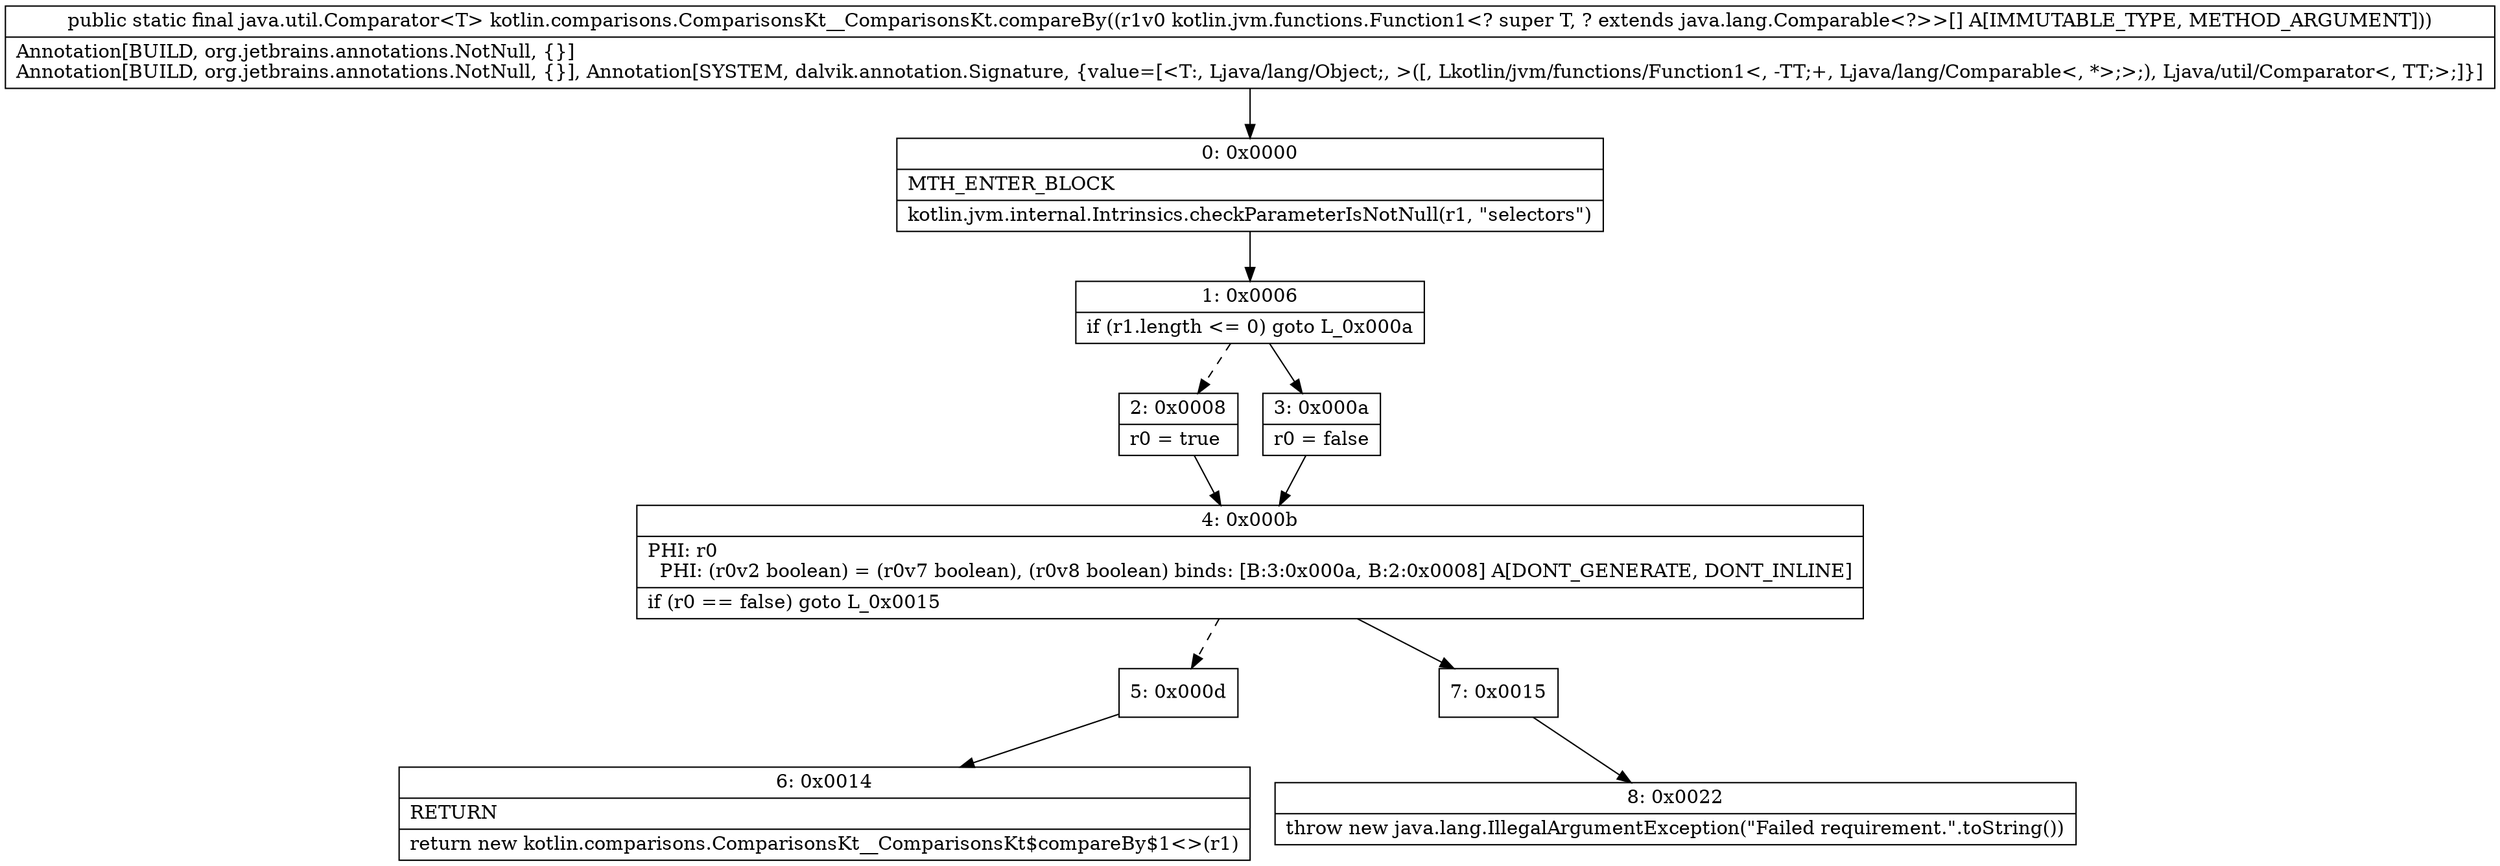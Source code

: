 digraph "CFG forkotlin.comparisons.ComparisonsKt__ComparisonsKt.compareBy([Lkotlin\/jvm\/functions\/Function1;)Ljava\/util\/Comparator;" {
Node_0 [shape=record,label="{0\:\ 0x0000|MTH_ENTER_BLOCK\l|kotlin.jvm.internal.Intrinsics.checkParameterIsNotNull(r1, \"selectors\")\l}"];
Node_1 [shape=record,label="{1\:\ 0x0006|if (r1.length \<= 0) goto L_0x000a\l}"];
Node_2 [shape=record,label="{2\:\ 0x0008|r0 = true\l}"];
Node_3 [shape=record,label="{3\:\ 0x000a|r0 = false\l}"];
Node_4 [shape=record,label="{4\:\ 0x000b|PHI: r0 \l  PHI: (r0v2 boolean) = (r0v7 boolean), (r0v8 boolean) binds: [B:3:0x000a, B:2:0x0008] A[DONT_GENERATE, DONT_INLINE]\l|if (r0 == false) goto L_0x0015\l}"];
Node_5 [shape=record,label="{5\:\ 0x000d}"];
Node_6 [shape=record,label="{6\:\ 0x0014|RETURN\l|return new kotlin.comparisons.ComparisonsKt__ComparisonsKt$compareBy$1\<\>(r1)\l}"];
Node_7 [shape=record,label="{7\:\ 0x0015}"];
Node_8 [shape=record,label="{8\:\ 0x0022|throw new java.lang.IllegalArgumentException(\"Failed requirement.\".toString())\l}"];
MethodNode[shape=record,label="{public static final java.util.Comparator\<T\> kotlin.comparisons.ComparisonsKt__ComparisonsKt.compareBy((r1v0 kotlin.jvm.functions.Function1\<? super T, ? extends java.lang.Comparable\<?\>\>[] A[IMMUTABLE_TYPE, METHOD_ARGUMENT]))  | Annotation[BUILD, org.jetbrains.annotations.NotNull, \{\}]\lAnnotation[BUILD, org.jetbrains.annotations.NotNull, \{\}], Annotation[SYSTEM, dalvik.annotation.Signature, \{value=[\<T:, Ljava\/lang\/Object;, \>([, Lkotlin\/jvm\/functions\/Function1\<, \-TT;+, Ljava\/lang\/Comparable\<, *\>;\>;), Ljava\/util\/Comparator\<, TT;\>;]\}]\l}"];
MethodNode -> Node_0;
Node_0 -> Node_1;
Node_1 -> Node_2[style=dashed];
Node_1 -> Node_3;
Node_2 -> Node_4;
Node_3 -> Node_4;
Node_4 -> Node_5[style=dashed];
Node_4 -> Node_7;
Node_5 -> Node_6;
Node_7 -> Node_8;
}

